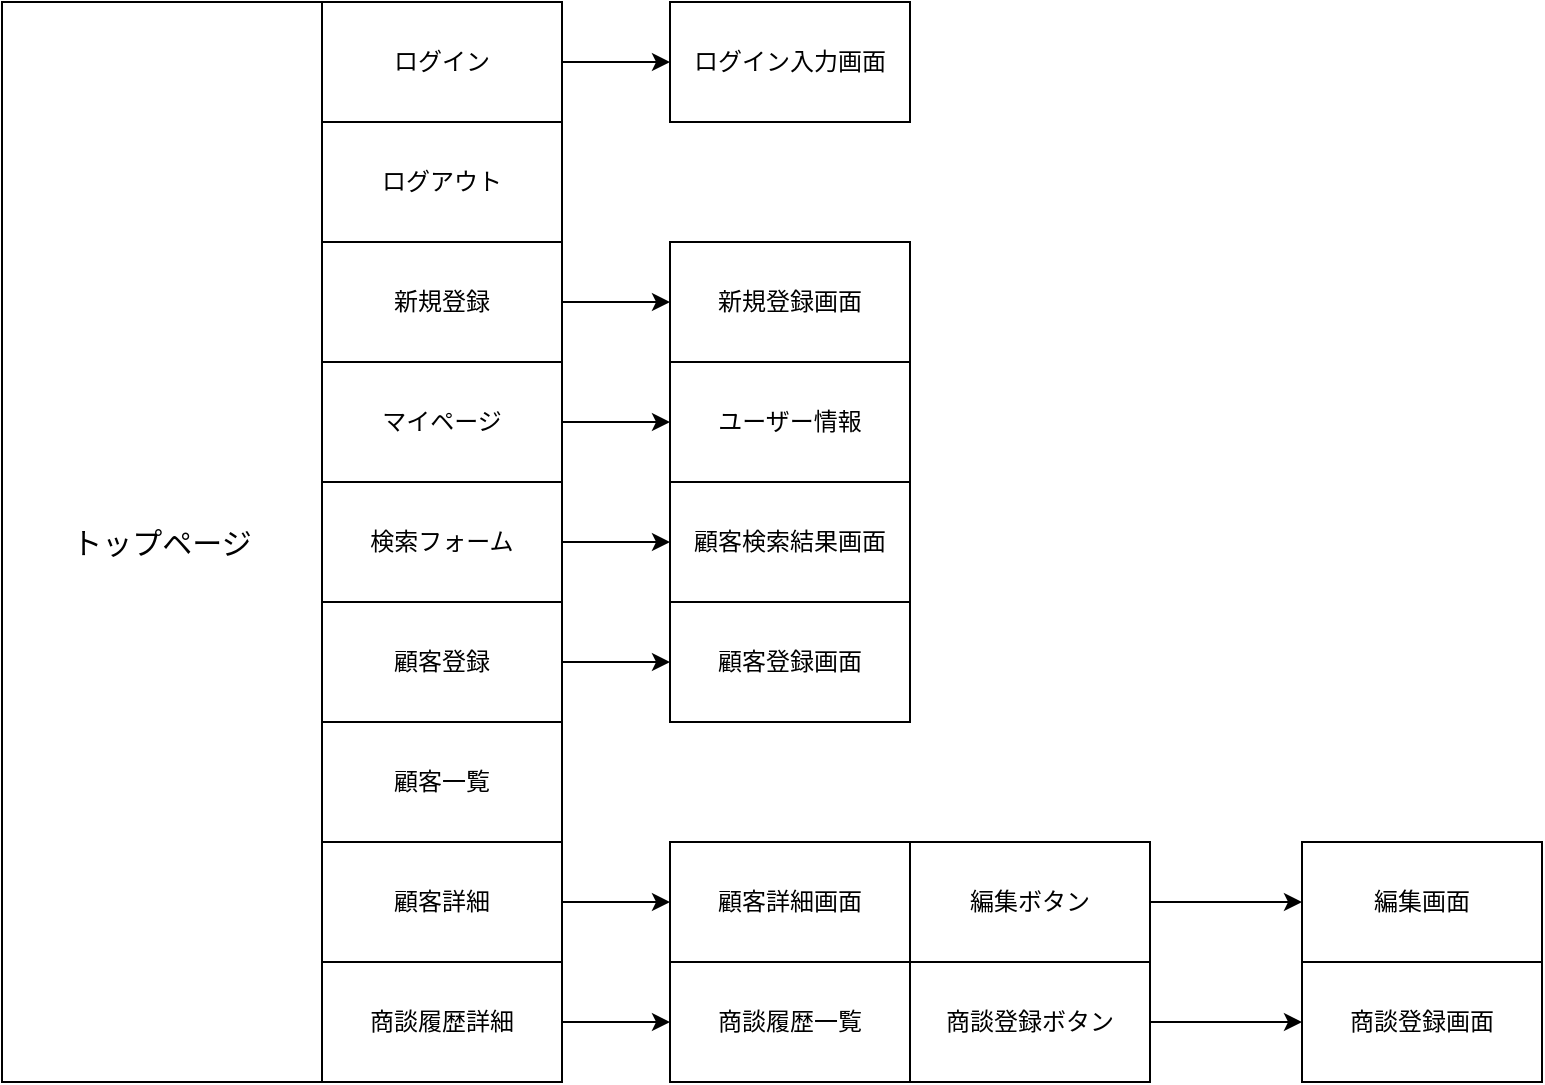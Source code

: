 <mxfile>
    <diagram id="SX7vAkM_5U8Q6JrV0xjH" name="ページ1">
        <mxGraphModel dx="1177" dy="942" grid="1" gridSize="10" guides="1" tooltips="1" connect="1" arrows="1" fold="1" page="1" pageScale="1" pageWidth="827" pageHeight="1169" math="0" shadow="0">
            <root>
                <mxCell id="0"/>
                <mxCell id="1" parent="0"/>
                <mxCell id="56" style="edgeStyle=none;html=1;" edge="1" parent="1" source="7" target="55">
                    <mxGeometry relative="1" as="geometry"/>
                </mxCell>
                <mxCell id="7" value="ログイン" style="rounded=0;whiteSpace=wrap;html=1;" parent="1" vertex="1">
                    <mxGeometry x="190" y="30" width="120" height="60" as="geometry"/>
                </mxCell>
                <mxCell id="8" value="ログアウト" style="rounded=0;whiteSpace=wrap;html=1;" parent="1" vertex="1">
                    <mxGeometry x="190" y="90" width="120" height="60" as="geometry"/>
                </mxCell>
                <mxCell id="26" style="edgeStyle=none;html=1;entryX=0;entryY=0.5;entryDx=0;entryDy=0;" parent="1" source="9" edge="1" target="27">
                    <mxGeometry relative="1" as="geometry">
                        <mxPoint x="430" y="180" as="targetPoint"/>
                    </mxGeometry>
                </mxCell>
                <mxCell id="9" value="新規登録" style="rounded=0;whiteSpace=wrap;html=1;" parent="1" vertex="1">
                    <mxGeometry x="190" y="150" width="120" height="60" as="geometry"/>
                </mxCell>
                <mxCell id="13" value="" style="edgeStyle=none;html=1;" parent="1" source="10" edge="1">
                    <mxGeometry relative="1" as="geometry">
                        <mxPoint x="364" y="240" as="targetPoint"/>
                    </mxGeometry>
                </mxCell>
                <mxCell id="10" value="マイページ" style="rounded=0;whiteSpace=wrap;html=1;" parent="1" vertex="1">
                    <mxGeometry x="190" y="210" width="120" height="60" as="geometry"/>
                </mxCell>
                <mxCell id="11" value="トップページ" style="rounded=0;whiteSpace=wrap;html=1;fontSize=15;" parent="1" vertex="1">
                    <mxGeometry x="30" y="30" width="160" height="540" as="geometry"/>
                </mxCell>
                <mxCell id="27" value="新規登録画面" style="rounded=0;whiteSpace=wrap;html=1;sketch=0;strokeColor=default;fillColor=none;" parent="1" vertex="1">
                    <mxGeometry x="364" y="150" width="120" height="60" as="geometry"/>
                </mxCell>
                <mxCell id="74" value="" style="edgeStyle=none;html=1;" edge="1" parent="1" source="46" target="73">
                    <mxGeometry relative="1" as="geometry"/>
                </mxCell>
                <mxCell id="46" value="顧客登録" style="rounded=0;whiteSpace=wrap;html=1;" vertex="1" parent="1">
                    <mxGeometry x="190" y="330" width="120" height="60" as="geometry"/>
                </mxCell>
                <mxCell id="53" style="edgeStyle=none;html=1;" edge="1" parent="1" source="47" target="59">
                    <mxGeometry relative="1" as="geometry">
                        <mxPoint x="300" y="590" as="targetPoint"/>
                    </mxGeometry>
                </mxCell>
                <mxCell id="47" value="商談履歴詳細" style="rounded=0;whiteSpace=wrap;html=1;" vertex="1" parent="1">
                    <mxGeometry x="190" y="510" width="120" height="60" as="geometry"/>
                </mxCell>
                <mxCell id="75" style="edgeStyle=none;html=1;exitX=1;exitY=0.5;exitDx=0;exitDy=0;entryX=0;entryY=0.5;entryDx=0;entryDy=0;" edge="1" parent="1" source="49" target="61">
                    <mxGeometry relative="1" as="geometry"/>
                </mxCell>
                <mxCell id="49" value="顧客詳細" style="rounded=0;whiteSpace=wrap;html=1;" vertex="1" parent="1">
                    <mxGeometry x="190" y="450" width="120" height="60" as="geometry"/>
                </mxCell>
                <mxCell id="58" style="edgeStyle=none;html=1;entryX=0;entryY=0.5;entryDx=0;entryDy=0;" edge="1" parent="1" source="54" target="57">
                    <mxGeometry relative="1" as="geometry"/>
                </mxCell>
                <mxCell id="54" value="商談登録ボタン" style="rounded=0;whiteSpace=wrap;html=1;" vertex="1" parent="1">
                    <mxGeometry x="484" y="510" width="120" height="60" as="geometry"/>
                </mxCell>
                <mxCell id="55" value="ログイン入力画面" style="rounded=0;whiteSpace=wrap;html=1;" vertex="1" parent="1">
                    <mxGeometry x="364" y="30" width="120" height="60" as="geometry"/>
                </mxCell>
                <mxCell id="57" value="商談登録画面" style="rounded=0;whiteSpace=wrap;html=1;" vertex="1" parent="1">
                    <mxGeometry x="680" y="510" width="120" height="60" as="geometry"/>
                </mxCell>
                <mxCell id="60" value="" style="edgeStyle=none;html=1;" edge="1" parent="1" source="59" target="54">
                    <mxGeometry relative="1" as="geometry"/>
                </mxCell>
                <mxCell id="59" value="商談履歴一覧" style="rounded=0;whiteSpace=wrap;html=1;" vertex="1" parent="1">
                    <mxGeometry x="364" y="510" width="120" height="60" as="geometry"/>
                </mxCell>
                <mxCell id="64" style="edgeStyle=none;html=1;" edge="1" parent="1" source="61" target="63">
                    <mxGeometry relative="1" as="geometry"/>
                </mxCell>
                <mxCell id="61" value="顧客詳細画面" style="rounded=0;whiteSpace=wrap;html=1;" vertex="1" parent="1">
                    <mxGeometry x="364" y="450" width="120" height="60" as="geometry"/>
                </mxCell>
                <mxCell id="78" style="edgeStyle=none;html=1;exitX=1;exitY=0.5;exitDx=0;exitDy=0;entryX=0;entryY=0.5;entryDx=0;entryDy=0;" edge="1" parent="1" source="63" target="77">
                    <mxGeometry relative="1" as="geometry"/>
                </mxCell>
                <mxCell id="63" value="編集ボタン" style="rounded=0;whiteSpace=wrap;html=1;" vertex="1" parent="1">
                    <mxGeometry x="484" y="450" width="120" height="60" as="geometry"/>
                </mxCell>
                <mxCell id="66" value="ユーザー情報" style="rounded=0;whiteSpace=wrap;html=1;" vertex="1" parent="1">
                    <mxGeometry x="364" y="210" width="120" height="60" as="geometry"/>
                </mxCell>
                <mxCell id="67" value="顧客検索結果画面" style="rounded=0;whiteSpace=wrap;html=1;" vertex="1" parent="1">
                    <mxGeometry x="364" y="270" width="120" height="60" as="geometry"/>
                </mxCell>
                <mxCell id="71" style="edgeStyle=none;html=1;exitX=1;exitY=0.5;exitDx=0;exitDy=0;entryX=0;entryY=0.5;entryDx=0;entryDy=0;" edge="1" parent="1" source="68" target="67">
                    <mxGeometry relative="1" as="geometry"/>
                </mxCell>
                <mxCell id="68" value="検索フォーム" style="rounded=0;whiteSpace=wrap;html=1;" vertex="1" parent="1">
                    <mxGeometry x="190" y="270" width="120" height="60" as="geometry"/>
                </mxCell>
                <mxCell id="72" value="顧客一覧" style="rounded=0;whiteSpace=wrap;html=1;" vertex="1" parent="1">
                    <mxGeometry x="190" y="390" width="120" height="60" as="geometry"/>
                </mxCell>
                <mxCell id="73" value="顧客登録画面" style="rounded=0;whiteSpace=wrap;html=1;" vertex="1" parent="1">
                    <mxGeometry x="364" y="330" width="120" height="60" as="geometry"/>
                </mxCell>
                <mxCell id="77" value="編集画面" style="rounded=0;whiteSpace=wrap;html=1;" vertex="1" parent="1">
                    <mxGeometry x="680" y="450" width="120" height="60" as="geometry"/>
                </mxCell>
            </root>
        </mxGraphModel>
    </diagram>
</mxfile>